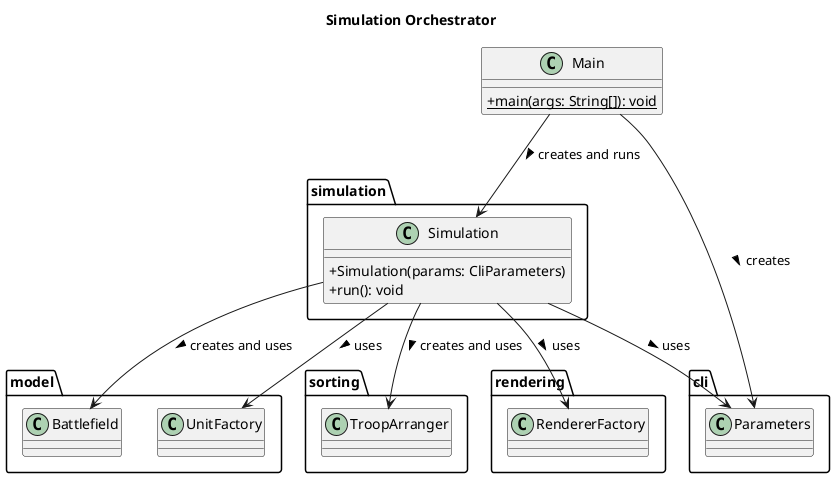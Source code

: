 @startuml
' Main Simulation Orchestrator

title Simulation Orchestrator

skinparam classAttributeIconSize 0

package "simulation" {
    class Simulation {
        + Simulation(params: CliParameters)
        + run(): void
    }
}

package "cli" {
    class Parameters
}

package "model" {
    class Battlefield
    class UnitFactory
}

package "sorting" {
    class TroopArranger
}

package "rendering" {
    class RendererFactory
}

' Entry Point
class Main {
    + {static} main(args: String[]): void
}

' Relationships
Main --> Simulation : creates and runs >
Main --> Parameters : creates >

Simulation --> Parameters : uses >
Simulation --> Battlefield : creates and uses >
Simulation --> UnitFactory : uses >
Simulation --> TroopArranger : creates and uses >
Simulation --> RendererFactory : uses >

@enduml
